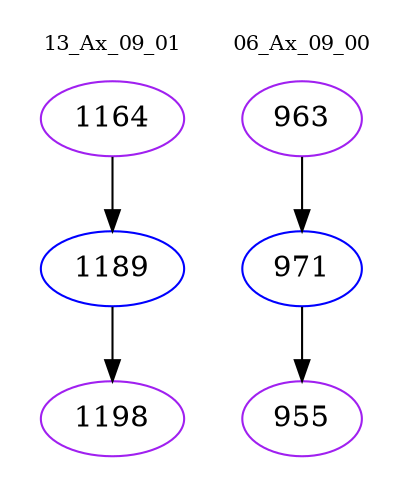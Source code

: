 digraph{
subgraph cluster_0 {
color = white
label = "13_Ax_09_01";
fontsize=10;
T0_1164 [label="1164", color="purple"]
T0_1164 -> T0_1189 [color="black"]
T0_1189 [label="1189", color="blue"]
T0_1189 -> T0_1198 [color="black"]
T0_1198 [label="1198", color="purple"]
}
subgraph cluster_1 {
color = white
label = "06_Ax_09_00";
fontsize=10;
T1_963 [label="963", color="purple"]
T1_963 -> T1_971 [color="black"]
T1_971 [label="971", color="blue"]
T1_971 -> T1_955 [color="black"]
T1_955 [label="955", color="purple"]
}
}
